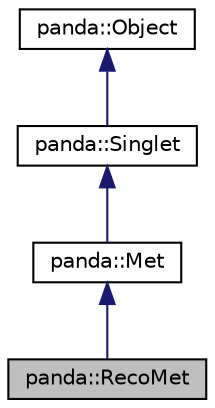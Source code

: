 digraph G
{
  edge [fontname="Helvetica",fontsize="10",labelfontname="Helvetica",labelfontsize="10"];
  node [fontname="Helvetica",fontsize="10",shape=record];
  Node1 [label="panda::RecoMet",height=0.2,width=0.4,color="black", fillcolor="grey75", style="filled" fontcolor="black"];
  Node2 -> Node1 [dir=back,color="midnightblue",fontsize="10",style="solid"];
  Node2 [label="panda::Met",height=0.2,width=0.4,color="black", fillcolor="white", style="filled",URL="$classpanda_1_1Met.html"];
  Node3 -> Node2 [dir=back,color="midnightblue",fontsize="10",style="solid"];
  Node3 [label="panda::Singlet",height=0.2,width=0.4,color="black", fillcolor="white", style="filled",URL="$classpanda_1_1Singlet.html",tooltip="Base class for singlet objects."];
  Node4 -> Node3 [dir=back,color="midnightblue",fontsize="10",style="solid"];
  Node4 [label="panda::Object",height=0.2,width=0.4,color="black", fillcolor="white", style="filled",URL="$classpanda_1_1Object.html",tooltip="Object base class."];
}
